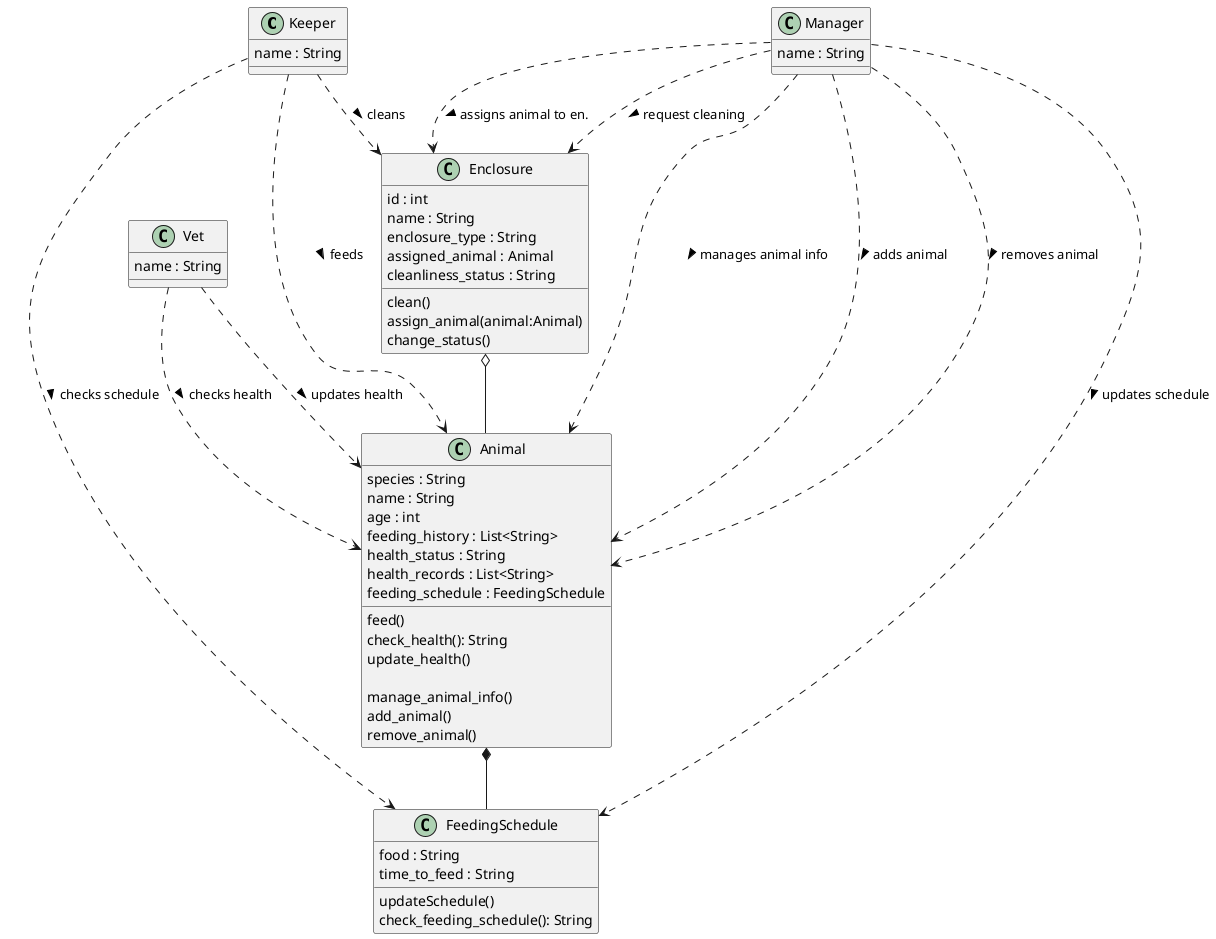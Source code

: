 @startuml
class Keeper {
    name : String
}

class Vet {
    name : String
}

class Manager {
    name : String
}

class Animal {
    species : String
    name : String
    age : int
    feeding_history : List<String>
    health_status : String
    health_records : List<String>
    feeding_schedule : FeedingSchedule

    feed()
    

    check_health(): String
    update_health()

    manage_animal_info()
    add_animal()
    remove_animal()
}

class Enclosure {
    id : int
    name : String
    enclosure_type : String
    assigned_animal : Animal
    cleanliness_status : String
    

    clean()
    assign_animal(animal:Animal)
    change_status()
}

class FeedingSchedule {
    food : String
    time_to_feed : String

    updateSchedule()
    check_feeding_schedule(): String
}

Keeper ..> Animal : > feeds
Keeper ..> Enclosure : > cleans
Keeper ..> FeedingSchedule : > checks schedule

Manager ..> Animal : > manages animal info
Manager ..> Animal : > adds animal
Manager ..> Animal : > removes animal   

Manager ..> Enclosure : > assigns animal to en.
Manager ..> Enclosure : > request cleaning

Manager ..> FeedingSchedule : > updates schedule

Vet ..> Animal : > checks health
Vet ..> Animal : > updates health

Animal *-- FeedingSchedule
Enclosure o-- Animal
@enduml
